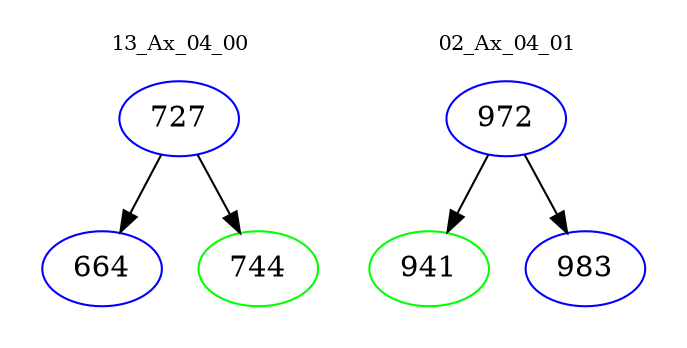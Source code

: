 digraph{
subgraph cluster_0 {
color = white
label = "13_Ax_04_00";
fontsize=10;
T0_727 [label="727", color="blue"]
T0_727 -> T0_664 [color="black"]
T0_664 [label="664", color="blue"]
T0_727 -> T0_744 [color="black"]
T0_744 [label="744", color="green"]
}
subgraph cluster_1 {
color = white
label = "02_Ax_04_01";
fontsize=10;
T1_972 [label="972", color="blue"]
T1_972 -> T1_941 [color="black"]
T1_941 [label="941", color="green"]
T1_972 -> T1_983 [color="black"]
T1_983 [label="983", color="blue"]
}
}
